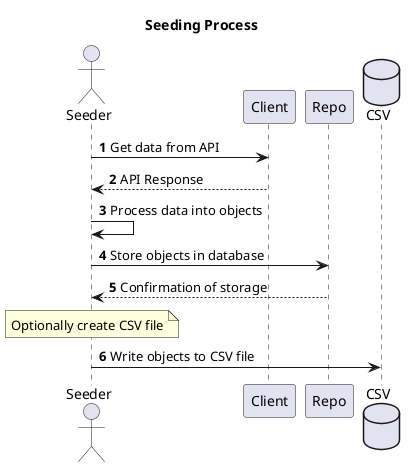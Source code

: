 @startuml
title Seeding Process

autonumber

actor Seeder
participant Client as Client
participant Repo as Database
database CSV

Seeder -> Client: Get data from API
Client --> Seeder: API Response
Seeder -> Seeder: Process data into objects
Seeder -> Database: Store objects in database
Database --> Seeder: Confirmation of storage

note over Seeder: Optionally create CSV file
Seeder -> CSV: Write objects to CSV file
@enduml